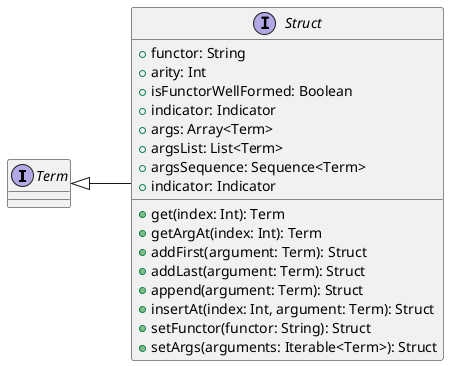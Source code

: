 @startuml
left to right direction

interface Term 

interface Struct {
  + functor: String
  + arity: Int
  + isFunctorWellFormed: Boolean
  + indicator: Indicator
  + args: Array<Term>
  + argsList: List<Term>
  + argsSequence: Sequence<Term>
  + indicator: Indicator
  + get(index: Int): Term
  + getArgAt(index: Int): Term
  ' + {static} of(functor: String, **varargs** args: Term): Struct
  + addFirst(argument: Term): Struct
  + addLast(argument: Term): Struct
  + append(argument: Term): Struct
  + insertAt(index: Int, argument: Term): Struct
  + setFunctor(functor: String): Struct
  + setArgs(arguments: Iterable<Term>): Struct
}

Term <|-- Struct

@enduml